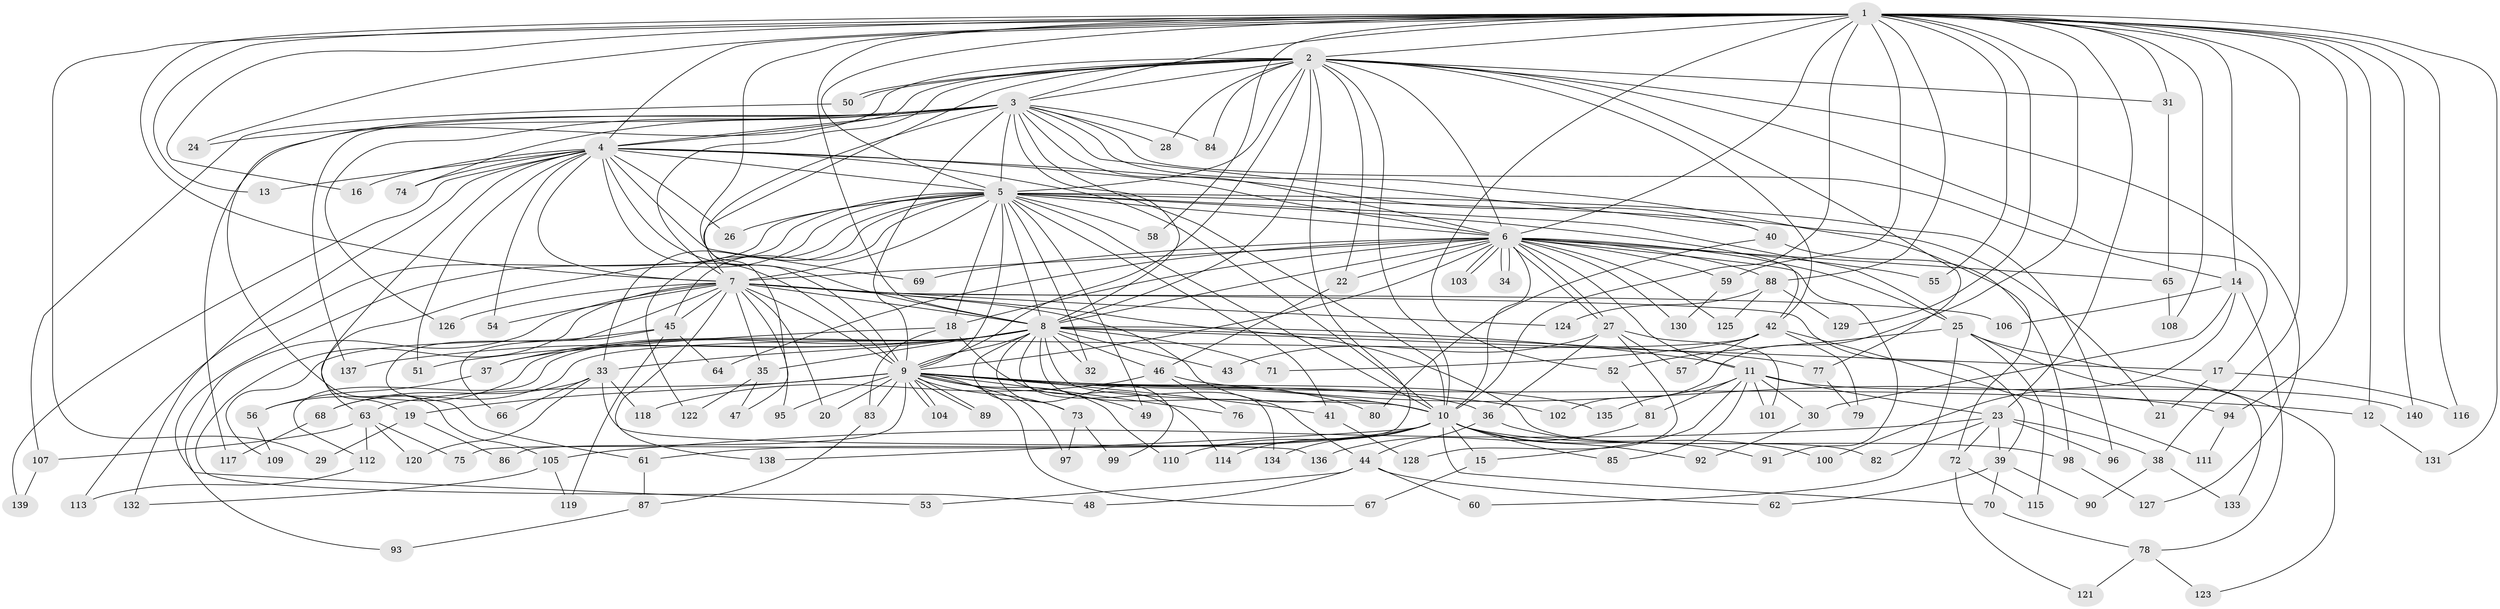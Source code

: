 // coarse degree distribution, {28: 0.008771929824561403, 38: 0.008771929824561403, 27: 0.008771929824561403, 17: 0.008771929824561403, 22: 0.008771929824561403, 25: 0.017543859649122806, 21: 0.008771929824561403, 15: 0.008771929824561403, 3: 0.18421052631578946, 2: 0.5350877192982456, 6: 0.03508771929824561, 4: 0.07017543859649122, 7: 0.043859649122807015, 5: 0.02631578947368421, 1: 0.02631578947368421}
// Generated by graph-tools (version 1.1) at 2025/23/03/03/25 07:23:45]
// undirected, 140 vertices, 305 edges
graph export_dot {
graph [start="1"]
  node [color=gray90,style=filled];
  1;
  2;
  3;
  4;
  5;
  6;
  7;
  8;
  9;
  10;
  11;
  12;
  13;
  14;
  15;
  16;
  17;
  18;
  19;
  20;
  21;
  22;
  23;
  24;
  25;
  26;
  27;
  28;
  29;
  30;
  31;
  32;
  33;
  34;
  35;
  36;
  37;
  38;
  39;
  40;
  41;
  42;
  43;
  44;
  45;
  46;
  47;
  48;
  49;
  50;
  51;
  52;
  53;
  54;
  55;
  56;
  57;
  58;
  59;
  60;
  61;
  62;
  63;
  64;
  65;
  66;
  67;
  68;
  69;
  70;
  71;
  72;
  73;
  74;
  75;
  76;
  77;
  78;
  79;
  80;
  81;
  82;
  83;
  84;
  85;
  86;
  87;
  88;
  89;
  90;
  91;
  92;
  93;
  94;
  95;
  96;
  97;
  98;
  99;
  100;
  101;
  102;
  103;
  104;
  105;
  106;
  107;
  108;
  109;
  110;
  111;
  112;
  113;
  114;
  115;
  116;
  117;
  118;
  119;
  120;
  121;
  122;
  123;
  124;
  125;
  126;
  127;
  128;
  129;
  130;
  131;
  132;
  133;
  134;
  135;
  136;
  137;
  138;
  139;
  140;
  1 -- 2;
  1 -- 3;
  1 -- 4;
  1 -- 5;
  1 -- 6;
  1 -- 7;
  1 -- 8;
  1 -- 9;
  1 -- 10;
  1 -- 12;
  1 -- 13;
  1 -- 14;
  1 -- 16;
  1 -- 23;
  1 -- 24;
  1 -- 29;
  1 -- 31;
  1 -- 38;
  1 -- 52;
  1 -- 55;
  1 -- 58;
  1 -- 59;
  1 -- 88;
  1 -- 94;
  1 -- 102;
  1 -- 108;
  1 -- 116;
  1 -- 129;
  1 -- 131;
  1 -- 140;
  2 -- 3;
  2 -- 4;
  2 -- 5;
  2 -- 6;
  2 -- 7;
  2 -- 8;
  2 -- 9;
  2 -- 10;
  2 -- 17;
  2 -- 22;
  2 -- 28;
  2 -- 31;
  2 -- 42;
  2 -- 47;
  2 -- 50;
  2 -- 50;
  2 -- 75;
  2 -- 77;
  2 -- 84;
  2 -- 105;
  2 -- 127;
  3 -- 4;
  3 -- 5;
  3 -- 6;
  3 -- 7;
  3 -- 8;
  3 -- 9;
  3 -- 10;
  3 -- 14;
  3 -- 24;
  3 -- 28;
  3 -- 40;
  3 -- 72;
  3 -- 74;
  3 -- 84;
  3 -- 117;
  3 -- 126;
  3 -- 137;
  4 -- 5;
  4 -- 6;
  4 -- 7;
  4 -- 8;
  4 -- 9;
  4 -- 10;
  4 -- 13;
  4 -- 16;
  4 -- 19;
  4 -- 26;
  4 -- 40;
  4 -- 51;
  4 -- 54;
  4 -- 69;
  4 -- 74;
  4 -- 132;
  4 -- 139;
  5 -- 6;
  5 -- 7;
  5 -- 8;
  5 -- 9;
  5 -- 10;
  5 -- 18;
  5 -- 21;
  5 -- 25;
  5 -- 26;
  5 -- 32;
  5 -- 33;
  5 -- 41;
  5 -- 42;
  5 -- 45;
  5 -- 49;
  5 -- 53;
  5 -- 58;
  5 -- 63;
  5 -- 96;
  5 -- 113;
  5 -- 122;
  6 -- 7;
  6 -- 8;
  6 -- 9;
  6 -- 10;
  6 -- 11;
  6 -- 18;
  6 -- 22;
  6 -- 25;
  6 -- 27;
  6 -- 27;
  6 -- 34;
  6 -- 34;
  6 -- 55;
  6 -- 59;
  6 -- 64;
  6 -- 65;
  6 -- 69;
  6 -- 88;
  6 -- 91;
  6 -- 103;
  6 -- 103;
  6 -- 125;
  6 -- 130;
  7 -- 8;
  7 -- 9;
  7 -- 10;
  7 -- 20;
  7 -- 35;
  7 -- 39;
  7 -- 45;
  7 -- 48;
  7 -- 54;
  7 -- 61;
  7 -- 82;
  7 -- 93;
  7 -- 95;
  7 -- 106;
  7 -- 124;
  7 -- 126;
  7 -- 138;
  8 -- 9;
  8 -- 10;
  8 -- 11;
  8 -- 17;
  8 -- 32;
  8 -- 33;
  8 -- 35;
  8 -- 37;
  8 -- 43;
  8 -- 44;
  8 -- 46;
  8 -- 51;
  8 -- 56;
  8 -- 71;
  8 -- 73;
  8 -- 77;
  8 -- 99;
  8 -- 112;
  8 -- 134;
  8 -- 137;
  9 -- 10;
  9 -- 12;
  9 -- 19;
  9 -- 20;
  9 -- 36;
  9 -- 41;
  9 -- 49;
  9 -- 63;
  9 -- 67;
  9 -- 73;
  9 -- 76;
  9 -- 80;
  9 -- 83;
  9 -- 86;
  9 -- 89;
  9 -- 89;
  9 -- 95;
  9 -- 97;
  9 -- 102;
  9 -- 104;
  9 -- 104;
  9 -- 110;
  9 -- 135;
  10 -- 15;
  10 -- 61;
  10 -- 70;
  10 -- 85;
  10 -- 91;
  10 -- 92;
  10 -- 98;
  10 -- 110;
  10 -- 114;
  10 -- 134;
  10 -- 138;
  11 -- 15;
  11 -- 23;
  11 -- 30;
  11 -- 81;
  11 -- 85;
  11 -- 101;
  11 -- 135;
  11 -- 140;
  12 -- 131;
  14 -- 30;
  14 -- 78;
  14 -- 100;
  14 -- 106;
  15 -- 67;
  17 -- 21;
  17 -- 116;
  18 -- 37;
  18 -- 83;
  18 -- 114;
  19 -- 29;
  19 -- 86;
  22 -- 46;
  23 -- 38;
  23 -- 39;
  23 -- 72;
  23 -- 82;
  23 -- 96;
  23 -- 105;
  25 -- 52;
  25 -- 60;
  25 -- 115;
  25 -- 123;
  25 -- 133;
  27 -- 36;
  27 -- 43;
  27 -- 57;
  27 -- 101;
  27 -- 128;
  30 -- 92;
  31 -- 65;
  33 -- 66;
  33 -- 68;
  33 -- 118;
  33 -- 120;
  33 -- 136;
  35 -- 47;
  35 -- 122;
  36 -- 44;
  36 -- 100;
  37 -- 56;
  38 -- 90;
  38 -- 133;
  39 -- 62;
  39 -- 70;
  39 -- 90;
  40 -- 80;
  40 -- 98;
  41 -- 128;
  42 -- 57;
  42 -- 68;
  42 -- 71;
  42 -- 79;
  42 -- 111;
  44 -- 48;
  44 -- 53;
  44 -- 60;
  44 -- 62;
  45 -- 64;
  45 -- 66;
  45 -- 109;
  45 -- 119;
  46 -- 76;
  46 -- 94;
  46 -- 118;
  50 -- 107;
  52 -- 81;
  56 -- 109;
  59 -- 130;
  61 -- 87;
  63 -- 75;
  63 -- 107;
  63 -- 112;
  63 -- 120;
  65 -- 108;
  68 -- 117;
  70 -- 78;
  72 -- 115;
  72 -- 121;
  73 -- 97;
  73 -- 99;
  77 -- 79;
  78 -- 121;
  78 -- 123;
  81 -- 136;
  83 -- 87;
  87 -- 93;
  88 -- 124;
  88 -- 125;
  88 -- 129;
  94 -- 111;
  98 -- 127;
  105 -- 119;
  105 -- 132;
  107 -- 139;
  112 -- 113;
}
